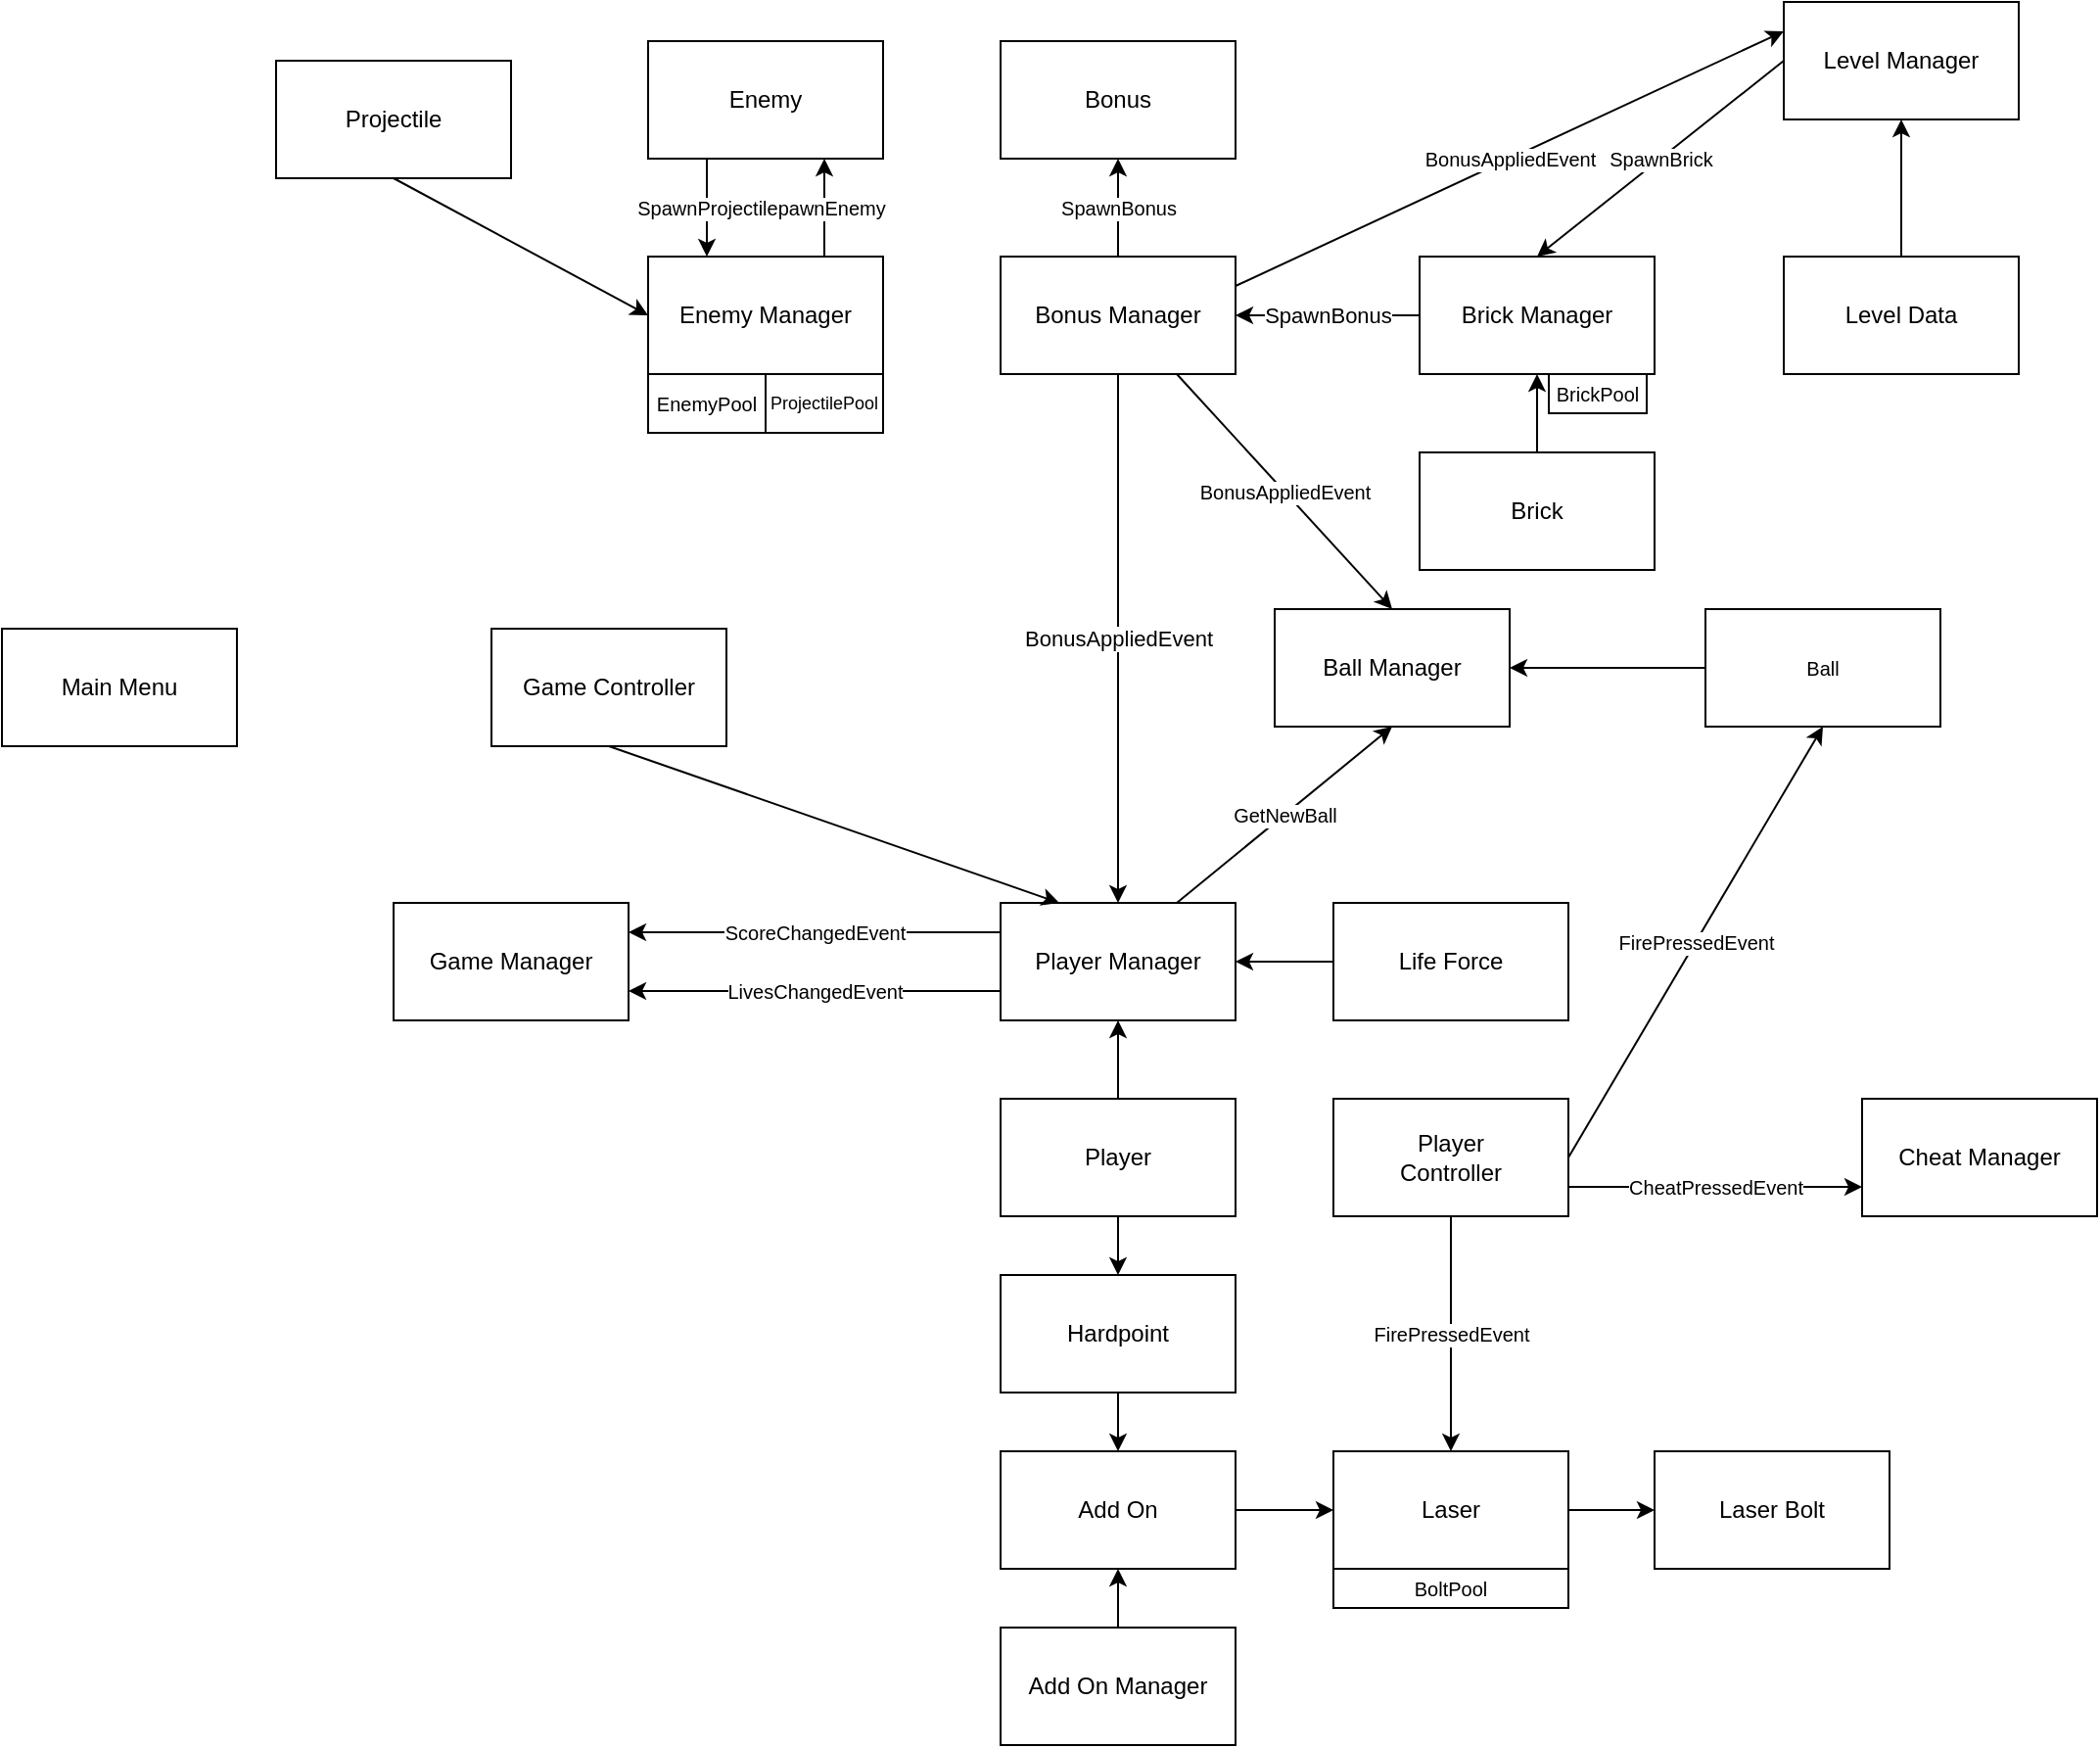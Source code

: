 <mxfile version="20.7.4" type="device"><diagram id="3kLMBtX-HJRRGLXONuZN" name="Page-1"><mxGraphModel dx="2883" dy="818" grid="1" gridSize="10" guides="1" tooltips="1" connect="1" arrows="1" fold="1" page="1" pageScale="1" pageWidth="827" pageHeight="1169" math="0" shadow="0"><root><mxCell id="0"/><mxCell id="1" parent="0"/><mxCell id="S1-ODbyPzD1qk1MwHLje-1" value="Player Manager" style="rounded=0;whiteSpace=wrap;html=1;" parent="1" vertex="1"><mxGeometry x="80" y="550" width="120" height="60" as="geometry"/></mxCell><mxCell id="S1-ODbyPzD1qk1MwHLje-2" value="Player" style="rounded=0;whiteSpace=wrap;html=1;" parent="1" vertex="1"><mxGeometry x="80" y="650" width="120" height="60" as="geometry"/></mxCell><mxCell id="S1-ODbyPzD1qk1MwHLje-4" value="Level Manager" style="rounded=0;whiteSpace=wrap;html=1;" parent="1" vertex="1"><mxGeometry x="480" y="90" width="120" height="60" as="geometry"/></mxCell><mxCell id="S1-ODbyPzD1qk1MwHLje-5" value="Brick Manager" style="rounded=0;whiteSpace=wrap;html=1;" parent="1" vertex="1"><mxGeometry x="294" y="220" width="120" height="60" as="geometry"/></mxCell><mxCell id="S1-ODbyPzD1qk1MwHLje-6" value="Level Data" style="rounded=0;whiteSpace=wrap;html=1;" parent="1" vertex="1"><mxGeometry x="480" y="220" width="120" height="60" as="geometry"/></mxCell><mxCell id="S1-ODbyPzD1qk1MwHLje-7" value="Ball Manager" style="rounded=0;whiteSpace=wrap;html=1;" parent="1" vertex="1"><mxGeometry x="220" y="400" width="120" height="60" as="geometry"/></mxCell><mxCell id="S1-ODbyPzD1qk1MwHLje-8" value="Enemy Manager" style="rounded=0;whiteSpace=wrap;html=1;" parent="1" vertex="1"><mxGeometry x="-100" y="220" width="120" height="60" as="geometry"/></mxCell><mxCell id="S1-ODbyPzD1qk1MwHLje-9" value="Bonus Manager" style="rounded=0;whiteSpace=wrap;html=1;" parent="1" vertex="1"><mxGeometry x="80" y="220" width="120" height="60" as="geometry"/></mxCell><mxCell id="S1-ODbyPzD1qk1MwHLje-10" value="SpawnBrick" style="endArrow=classic;html=1;rounded=0;exitX=0;exitY=0.5;exitDx=0;exitDy=0;entryX=0.5;entryY=0;entryDx=0;entryDy=0;fontSize=10;" parent="1" source="S1-ODbyPzD1qk1MwHLje-4" target="S1-ODbyPzD1qk1MwHLje-5" edge="1"><mxGeometry width="50" height="50" relative="1" as="geometry"><mxPoint x="500" y="190" as="sourcePoint"/><mxPoint x="550" y="140" as="targetPoint"/></mxGeometry></mxCell><mxCell id="S1-ODbyPzD1qk1MwHLje-11" value="" style="endArrow=classic;html=1;rounded=0;exitX=0.5;exitY=0;exitDx=0;exitDy=0;entryX=0.5;entryY=1;entryDx=0;entryDy=0;" parent="1" source="S1-ODbyPzD1qk1MwHLje-6" target="S1-ODbyPzD1qk1MwHLje-4" edge="1"><mxGeometry width="50" height="50" relative="1" as="geometry"><mxPoint x="430" y="320" as="sourcePoint"/><mxPoint x="480" y="270" as="targetPoint"/></mxGeometry></mxCell><mxCell id="S1-ODbyPzD1qk1MwHLje-13" value="" style="endArrow=classic;html=1;rounded=0;entryX=0.5;entryY=1;entryDx=0;entryDy=0;exitX=0.5;exitY=0;exitDx=0;exitDy=0;" parent="1" source="S1-ODbyPzD1qk1MwHLje-2" target="S1-ODbyPzD1qk1MwHLje-1" edge="1"><mxGeometry width="50" height="50" relative="1" as="geometry"><mxPoint x="-210" y="690" as="sourcePoint"/><mxPoint x="-160" y="640" as="targetPoint"/></mxGeometry></mxCell><mxCell id="S1-ODbyPzD1qk1MwHLje-14" value="GetNewBall" style="endArrow=classic;html=1;rounded=0;exitX=0.75;exitY=0;exitDx=0;exitDy=0;entryX=0.5;entryY=1;entryDx=0;entryDy=0;fontSize=10;" parent="1" source="S1-ODbyPzD1qk1MwHLje-1" target="S1-ODbyPzD1qk1MwHLje-7" edge="1"><mxGeometry width="50" height="50" relative="1" as="geometry"><mxPoint x="300" y="560" as="sourcePoint"/><mxPoint x="350" y="510" as="targetPoint"/></mxGeometry></mxCell><mxCell id="S1-ODbyPzD1qk1MwHLje-16" value="SpawnBonus" style="endArrow=classic;html=1;rounded=0;exitX=0;exitY=0.5;exitDx=0;exitDy=0;entryX=1;entryY=0.5;entryDx=0;entryDy=0;" parent="1" source="S1-ODbyPzD1qk1MwHLje-5" target="S1-ODbyPzD1qk1MwHLje-9" edge="1"><mxGeometry width="50" height="50" relative="1" as="geometry"><mxPoint x="254" y="250" as="sourcePoint"/><mxPoint x="340" y="340" as="targetPoint"/></mxGeometry></mxCell><mxCell id="S1-ODbyPzD1qk1MwHLje-17" value="Brick" style="rounded=0;whiteSpace=wrap;html=1;" parent="1" vertex="1"><mxGeometry x="294" y="320" width="120" height="60" as="geometry"/></mxCell><mxCell id="S1-ODbyPzD1qk1MwHLje-18" value="" style="endArrow=classic;html=1;rounded=0;exitX=0.5;exitY=0;exitDx=0;exitDy=0;entryX=0.5;entryY=1;entryDx=0;entryDy=0;" parent="1" source="S1-ODbyPzD1qk1MwHLje-17" target="S1-ODbyPzD1qk1MwHLje-5" edge="1"><mxGeometry width="50" height="50" relative="1" as="geometry"><mxPoint x="430" y="430" as="sourcePoint"/><mxPoint x="480" y="380" as="targetPoint"/></mxGeometry></mxCell><mxCell id="S1-ODbyPzD1qk1MwHLje-19" value="Game Manager" style="rounded=0;whiteSpace=wrap;html=1;" parent="1" vertex="1"><mxGeometry x="-230" y="550" width="120" height="60" as="geometry"/></mxCell><mxCell id="S1-ODbyPzD1qk1MwHLje-21" value="LivesChangedEvent" style="endArrow=classic;html=1;rounded=0;exitX=0;exitY=0.75;exitDx=0;exitDy=0;entryX=1;entryY=0.75;entryDx=0;entryDy=0;fontSize=10;" parent="1" source="S1-ODbyPzD1qk1MwHLje-1" target="S1-ODbyPzD1qk1MwHLje-19" edge="1"><mxGeometry width="50" height="50" relative="1" as="geometry"><mxPoint x="-70" y="570" as="sourcePoint"/><mxPoint x="-20" y="520" as="targetPoint"/></mxGeometry></mxCell><mxCell id="S1-ODbyPzD1qk1MwHLje-22" value="ScoreChangedEvent" style="endArrow=classic;html=1;rounded=0;exitX=0;exitY=0.25;exitDx=0;exitDy=0;entryX=1;entryY=0.25;entryDx=0;entryDy=0;fontSize=10;" parent="1" source="S1-ODbyPzD1qk1MwHLje-1" target="S1-ODbyPzD1qk1MwHLje-19" edge="1"><mxGeometry width="50" height="50" relative="1" as="geometry"><mxPoint x="-180" y="550" as="sourcePoint"/><mxPoint x="-130" y="500" as="targetPoint"/></mxGeometry></mxCell><mxCell id="S1-ODbyPzD1qk1MwHLje-23" value="Life Force" style="rounded=0;whiteSpace=wrap;html=1;" parent="1" vertex="1"><mxGeometry x="250" y="550" width="120" height="60" as="geometry"/></mxCell><mxCell id="S1-ODbyPzD1qk1MwHLje-24" value="" style="endArrow=classic;html=1;rounded=0;exitX=0;exitY=0.5;exitDx=0;exitDy=0;entryX=1;entryY=0.5;entryDx=0;entryDy=0;" parent="1" source="S1-ODbyPzD1qk1MwHLje-23" target="S1-ODbyPzD1qk1MwHLje-1" edge="1"><mxGeometry width="50" height="50" relative="1" as="geometry"><mxPoint x="590" y="670" as="sourcePoint"/><mxPoint x="640" y="620" as="targetPoint"/></mxGeometry></mxCell><mxCell id="S1-ODbyPzD1qk1MwHLje-25" value="BonusAppliedEvent" style="endArrow=classic;html=1;rounded=0;exitX=0.5;exitY=1;exitDx=0;exitDy=0;entryX=0.5;entryY=0;entryDx=0;entryDy=0;" parent="1" source="S1-ODbyPzD1qk1MwHLje-9" target="S1-ODbyPzD1qk1MwHLje-1" edge="1"><mxGeometry width="50" height="50" relative="1" as="geometry"><mxPoint x="60" y="420" as="sourcePoint"/><mxPoint x="110" y="370" as="targetPoint"/></mxGeometry></mxCell><mxCell id="S1-ODbyPzD1qk1MwHLje-26" value="Enemy" style="rounded=0;whiteSpace=wrap;html=1;" parent="1" vertex="1"><mxGeometry x="-100" y="110" width="120" height="60" as="geometry"/></mxCell><mxCell id="S1-ODbyPzD1qk1MwHLje-27" value="Projectile" style="rounded=0;whiteSpace=wrap;html=1;" parent="1" vertex="1"><mxGeometry x="-290" y="120" width="120" height="60" as="geometry"/></mxCell><mxCell id="S1-ODbyPzD1qk1MwHLje-28" value="Add On Manager" style="rounded=0;whiteSpace=wrap;html=1;" parent="1" vertex="1"><mxGeometry x="80" y="920" width="120" height="60" as="geometry"/></mxCell><mxCell id="S1-ODbyPzD1qk1MwHLje-29" value="SpawnEnemy" style="endArrow=classic;html=1;rounded=0;exitX=0.75;exitY=0;exitDx=0;exitDy=0;entryX=0.75;entryY=1;entryDx=0;entryDy=0;fontSize=10;" parent="1" source="S1-ODbyPzD1qk1MwHLje-8" target="S1-ODbyPzD1qk1MwHLje-26" edge="1"><mxGeometry width="50" height="50" relative="1" as="geometry"><mxPoint x="80" y="200" as="sourcePoint"/><mxPoint x="130" y="150" as="targetPoint"/></mxGeometry></mxCell><mxCell id="S1-ODbyPzD1qk1MwHLje-30" value="Bonus" style="rounded=0;whiteSpace=wrap;html=1;" parent="1" vertex="1"><mxGeometry x="80" y="110" width="120" height="60" as="geometry"/></mxCell><mxCell id="S1-ODbyPzD1qk1MwHLje-31" value="SpawnBonus" style="endArrow=classic;html=1;rounded=0;exitX=0.5;exitY=0;exitDx=0;exitDy=0;entryX=0.5;entryY=1;entryDx=0;entryDy=0;fontSize=10;" parent="1" source="S1-ODbyPzD1qk1MwHLje-9" target="S1-ODbyPzD1qk1MwHLje-30" edge="1"><mxGeometry width="50" height="50" relative="1" as="geometry"><mxPoint x="180" y="240" as="sourcePoint"/><mxPoint x="230" y="190" as="targetPoint"/></mxGeometry></mxCell><mxCell id="S1-ODbyPzD1qk1MwHLje-32" value="SpawnProjectile" style="endArrow=classic;html=1;rounded=0;exitX=0.25;exitY=1;exitDx=0;exitDy=0;entryX=0.25;entryY=0;entryDx=0;entryDy=0;fontSize=10;" parent="1" source="S1-ODbyPzD1qk1MwHLje-26" target="S1-ODbyPzD1qk1MwHLje-8" edge="1"><mxGeometry width="50" height="50" relative="1" as="geometry"><mxPoint x="10" y="130" as="sourcePoint"/><mxPoint x="60" y="80" as="targetPoint"/></mxGeometry></mxCell><mxCell id="S1-ODbyPzD1qk1MwHLje-33" value="" style="endArrow=classic;html=1;rounded=0;exitX=0.5;exitY=1;exitDx=0;exitDy=0;entryX=0;entryY=0.5;entryDx=0;entryDy=0;" parent="1" source="S1-ODbyPzD1qk1MwHLje-27" target="S1-ODbyPzD1qk1MwHLje-8" edge="1"><mxGeometry width="50" height="50" relative="1" as="geometry"><mxPoint x="-230" y="320" as="sourcePoint"/><mxPoint x="-180" y="270" as="targetPoint"/></mxGeometry></mxCell><mxCell id="S1-ODbyPzD1qk1MwHLje-34" value="EnemyPool" style="rounded=0;whiteSpace=wrap;html=1;fontSize=10;" parent="1" vertex="1"><mxGeometry x="-100" y="280" width="60" height="30" as="geometry"/></mxCell><mxCell id="S1-ODbyPzD1qk1MwHLje-35" value="ProjectilePool" style="rounded=0;whiteSpace=wrap;html=1;fontSize=9;" parent="1" vertex="1"><mxGeometry x="-40" y="280" width="60" height="30" as="geometry"/></mxCell><mxCell id="S1-ODbyPzD1qk1MwHLje-36" value="BrickPool" style="rounded=0;whiteSpace=wrap;html=1;fontSize=10;" parent="1" vertex="1"><mxGeometry x="360" y="280" width="50" height="20" as="geometry"/></mxCell><mxCell id="S1-ODbyPzD1qk1MwHLje-37" value="BonusAppliedEvent" style="endArrow=classic;html=1;rounded=0;fontSize=10;exitX=0.75;exitY=1;exitDx=0;exitDy=0;entryX=0.5;entryY=0;entryDx=0;entryDy=0;" parent="1" source="S1-ODbyPzD1qk1MwHLje-9" target="S1-ODbyPzD1qk1MwHLje-7" edge="1"><mxGeometry width="50" height="50" relative="1" as="geometry"><mxPoint x="200" y="380" as="sourcePoint"/><mxPoint x="250" y="330" as="targetPoint"/></mxGeometry></mxCell><mxCell id="S1-ODbyPzD1qk1MwHLje-38" value="BonusAppliedEvent" style="endArrow=classic;html=1;rounded=0;fontSize=10;exitX=1;exitY=0.25;exitDx=0;exitDy=0;entryX=0;entryY=0.25;entryDx=0;entryDy=0;" parent="1" source="S1-ODbyPzD1qk1MwHLje-9" target="S1-ODbyPzD1qk1MwHLje-4" edge="1"><mxGeometry width="50" height="50" relative="1" as="geometry"><mxPoint x="230" y="200" as="sourcePoint"/><mxPoint x="280" y="150" as="targetPoint"/></mxGeometry></mxCell><mxCell id="S1-ODbyPzD1qk1MwHLje-39" value="Ball" style="rounded=0;whiteSpace=wrap;html=1;fontSize=10;" parent="1" vertex="1"><mxGeometry x="440" y="400" width="120" height="60" as="geometry"/></mxCell><mxCell id="S1-ODbyPzD1qk1MwHLje-40" value="" style="endArrow=classic;html=1;rounded=0;fontSize=10;exitX=0;exitY=0.5;exitDx=0;exitDy=0;entryX=1;entryY=0.5;entryDx=0;entryDy=0;" parent="1" source="S1-ODbyPzD1qk1MwHLje-39" target="S1-ODbyPzD1qk1MwHLje-7" edge="1"><mxGeometry width="50" height="50" relative="1" as="geometry"><mxPoint x="460" y="590" as="sourcePoint"/><mxPoint x="510" y="540" as="targetPoint"/></mxGeometry></mxCell><mxCell id="S1-ODbyPzD1qk1MwHLje-41" value="Hardpoint" style="rounded=0;whiteSpace=wrap;html=1;fontSize=12;" parent="1" vertex="1"><mxGeometry x="80" y="740" width="120" height="60" as="geometry"/></mxCell><mxCell id="S1-ODbyPzD1qk1MwHLje-42" value="Add On" style="rounded=0;whiteSpace=wrap;html=1;fontSize=12;" parent="1" vertex="1"><mxGeometry x="80" y="830" width="120" height="60" as="geometry"/></mxCell><mxCell id="S1-ODbyPzD1qk1MwHLje-43" value="" style="endArrow=classic;html=1;rounded=0;fontSize=12;exitX=0.5;exitY=1;exitDx=0;exitDy=0;" parent="1" source="S1-ODbyPzD1qk1MwHLje-2" target="S1-ODbyPzD1qk1MwHLje-41" edge="1"><mxGeometry width="50" height="50" relative="1" as="geometry"><mxPoint x="250" y="810" as="sourcePoint"/><mxPoint x="300" y="760" as="targetPoint"/></mxGeometry></mxCell><mxCell id="S1-ODbyPzD1qk1MwHLje-44" value="" style="endArrow=classic;html=1;rounded=0;fontSize=12;exitX=0.5;exitY=1;exitDx=0;exitDy=0;entryX=0.5;entryY=0;entryDx=0;entryDy=0;" parent="1" source="S1-ODbyPzD1qk1MwHLje-41" target="S1-ODbyPzD1qk1MwHLje-42" edge="1"><mxGeometry width="50" height="50" relative="1" as="geometry"><mxPoint x="210" y="860" as="sourcePoint"/><mxPoint x="260" y="810" as="targetPoint"/></mxGeometry></mxCell><mxCell id="S1-ODbyPzD1qk1MwHLje-46" value="" style="endArrow=classic;html=1;rounded=0;fontSize=12;exitX=0.5;exitY=0;exitDx=0;exitDy=0;entryX=0.5;entryY=1;entryDx=0;entryDy=0;" parent="1" source="S1-ODbyPzD1qk1MwHLje-28" target="S1-ODbyPzD1qk1MwHLje-42" edge="1"><mxGeometry width="50" height="50" relative="1" as="geometry"><mxPoint x="240" y="940" as="sourcePoint"/><mxPoint x="290" y="890" as="targetPoint"/></mxGeometry></mxCell><mxCell id="S1-ODbyPzD1qk1MwHLje-47" value="Laser" style="rounded=0;whiteSpace=wrap;html=1;fontSize=12;" parent="1" vertex="1"><mxGeometry x="250" y="830" width="120" height="60" as="geometry"/></mxCell><mxCell id="S1-ODbyPzD1qk1MwHLje-48" value="Laser Bolt" style="rounded=0;whiteSpace=wrap;html=1;fontSize=12;" parent="1" vertex="1"><mxGeometry x="414" y="830" width="120" height="60" as="geometry"/></mxCell><mxCell id="S1-ODbyPzD1qk1MwHLje-49" value="BoltPool" style="rounded=0;whiteSpace=wrap;html=1;fontSize=10;" parent="1" vertex="1"><mxGeometry x="250" y="890" width="120" height="20" as="geometry"/></mxCell><mxCell id="S1-ODbyPzD1qk1MwHLje-50" value="" style="endArrow=classic;html=1;rounded=0;fontSize=12;exitX=1;exitY=0.5;exitDx=0;exitDy=0;entryX=0;entryY=0.5;entryDx=0;entryDy=0;" parent="1" source="S1-ODbyPzD1qk1MwHLje-47" target="S1-ODbyPzD1qk1MwHLje-48" edge="1"><mxGeometry width="50" height="50" relative="1" as="geometry"><mxPoint x="440" y="980" as="sourcePoint"/><mxPoint x="490" y="930" as="targetPoint"/></mxGeometry></mxCell><mxCell id="S1-ODbyPzD1qk1MwHLje-51" value="" style="endArrow=classic;html=1;rounded=0;fontSize=12;exitX=1;exitY=0.5;exitDx=0;exitDy=0;entryX=0;entryY=0.5;entryDx=0;entryDy=0;" parent="1" source="S1-ODbyPzD1qk1MwHLje-42" target="S1-ODbyPzD1qk1MwHLje-47" edge="1"><mxGeometry width="50" height="50" relative="1" as="geometry"><mxPoint x="240" y="990" as="sourcePoint"/><mxPoint x="290" y="940" as="targetPoint"/></mxGeometry></mxCell><mxCell id="S1-ODbyPzD1qk1MwHLje-52" value="Player&lt;br&gt;Controller" style="rounded=0;whiteSpace=wrap;html=1;fontSize=12;" parent="1" vertex="1"><mxGeometry x="250" y="650" width="120" height="60" as="geometry"/></mxCell><mxCell id="S1-ODbyPzD1qk1MwHLje-53" value="FirePressedEvent" style="endArrow=classic;html=1;rounded=0;fontSize=10;exitX=0.5;exitY=1;exitDx=0;exitDy=0;" parent="1" source="S1-ODbyPzD1qk1MwHLje-52" target="S1-ODbyPzD1qk1MwHLje-47" edge="1"><mxGeometry width="50" height="50" relative="1" as="geometry"><mxPoint x="270" y="800" as="sourcePoint"/><mxPoint x="320" y="750" as="targetPoint"/></mxGeometry></mxCell><mxCell id="S1-ODbyPzD1qk1MwHLje-54" value="FirePressedEvent" style="endArrow=classic;html=1;rounded=0;fontSize=10;exitX=1;exitY=0.5;exitDx=0;exitDy=0;entryX=0.5;entryY=1;entryDx=0;entryDy=0;" parent="1" source="S1-ODbyPzD1qk1MwHLje-52" target="S1-ODbyPzD1qk1MwHLje-39" edge="1"><mxGeometry width="50" height="50" relative="1" as="geometry"><mxPoint x="450" y="730" as="sourcePoint"/><mxPoint x="500" y="680" as="targetPoint"/></mxGeometry></mxCell><mxCell id="S1-ODbyPzD1qk1MwHLje-55" value="Game Controller" style="rounded=0;whiteSpace=wrap;html=1;" parent="1" vertex="1"><mxGeometry x="-180" y="410" width="120" height="60" as="geometry"/></mxCell><mxCell id="S1-ODbyPzD1qk1MwHLje-56" value="Main Menu" style="rounded=0;whiteSpace=wrap;html=1;" parent="1" vertex="1"><mxGeometry x="-430" y="410" width="120" height="60" as="geometry"/></mxCell><mxCell id="S1-ODbyPzD1qk1MwHLje-57" value="" style="endArrow=classic;html=1;rounded=0;fontSize=12;entryX=0.25;entryY=0;entryDx=0;entryDy=0;exitX=0.5;exitY=1;exitDx=0;exitDy=0;" parent="1" source="S1-ODbyPzD1qk1MwHLje-55" target="S1-ODbyPzD1qk1MwHLje-1" edge="1"><mxGeometry width="50" height="50" relative="1" as="geometry"><mxPoint x="-380" y="720" as="sourcePoint"/><mxPoint x="-330" y="670" as="targetPoint"/></mxGeometry></mxCell><mxCell id="S1-ODbyPzD1qk1MwHLje-59" value="Cheat Manager" style="rounded=0;whiteSpace=wrap;html=1;fontSize=12;" parent="1" vertex="1"><mxGeometry x="520" y="650" width="120" height="60" as="geometry"/></mxCell><mxCell id="S1-ODbyPzD1qk1MwHLje-60" value="CheatPressedEvent" style="endArrow=classic;html=1;rounded=0;fontSize=10;exitX=1;exitY=0.75;exitDx=0;exitDy=0;entryX=0;entryY=0.75;entryDx=0;entryDy=0;" parent="1" source="S1-ODbyPzD1qk1MwHLje-52" target="S1-ODbyPzD1qk1MwHLje-59" edge="1"><mxGeometry width="50" height="50" relative="1" as="geometry"><mxPoint x="620" y="790" as="sourcePoint"/><mxPoint x="670" y="740" as="targetPoint"/></mxGeometry></mxCell></root></mxGraphModel></diagram></mxfile>
